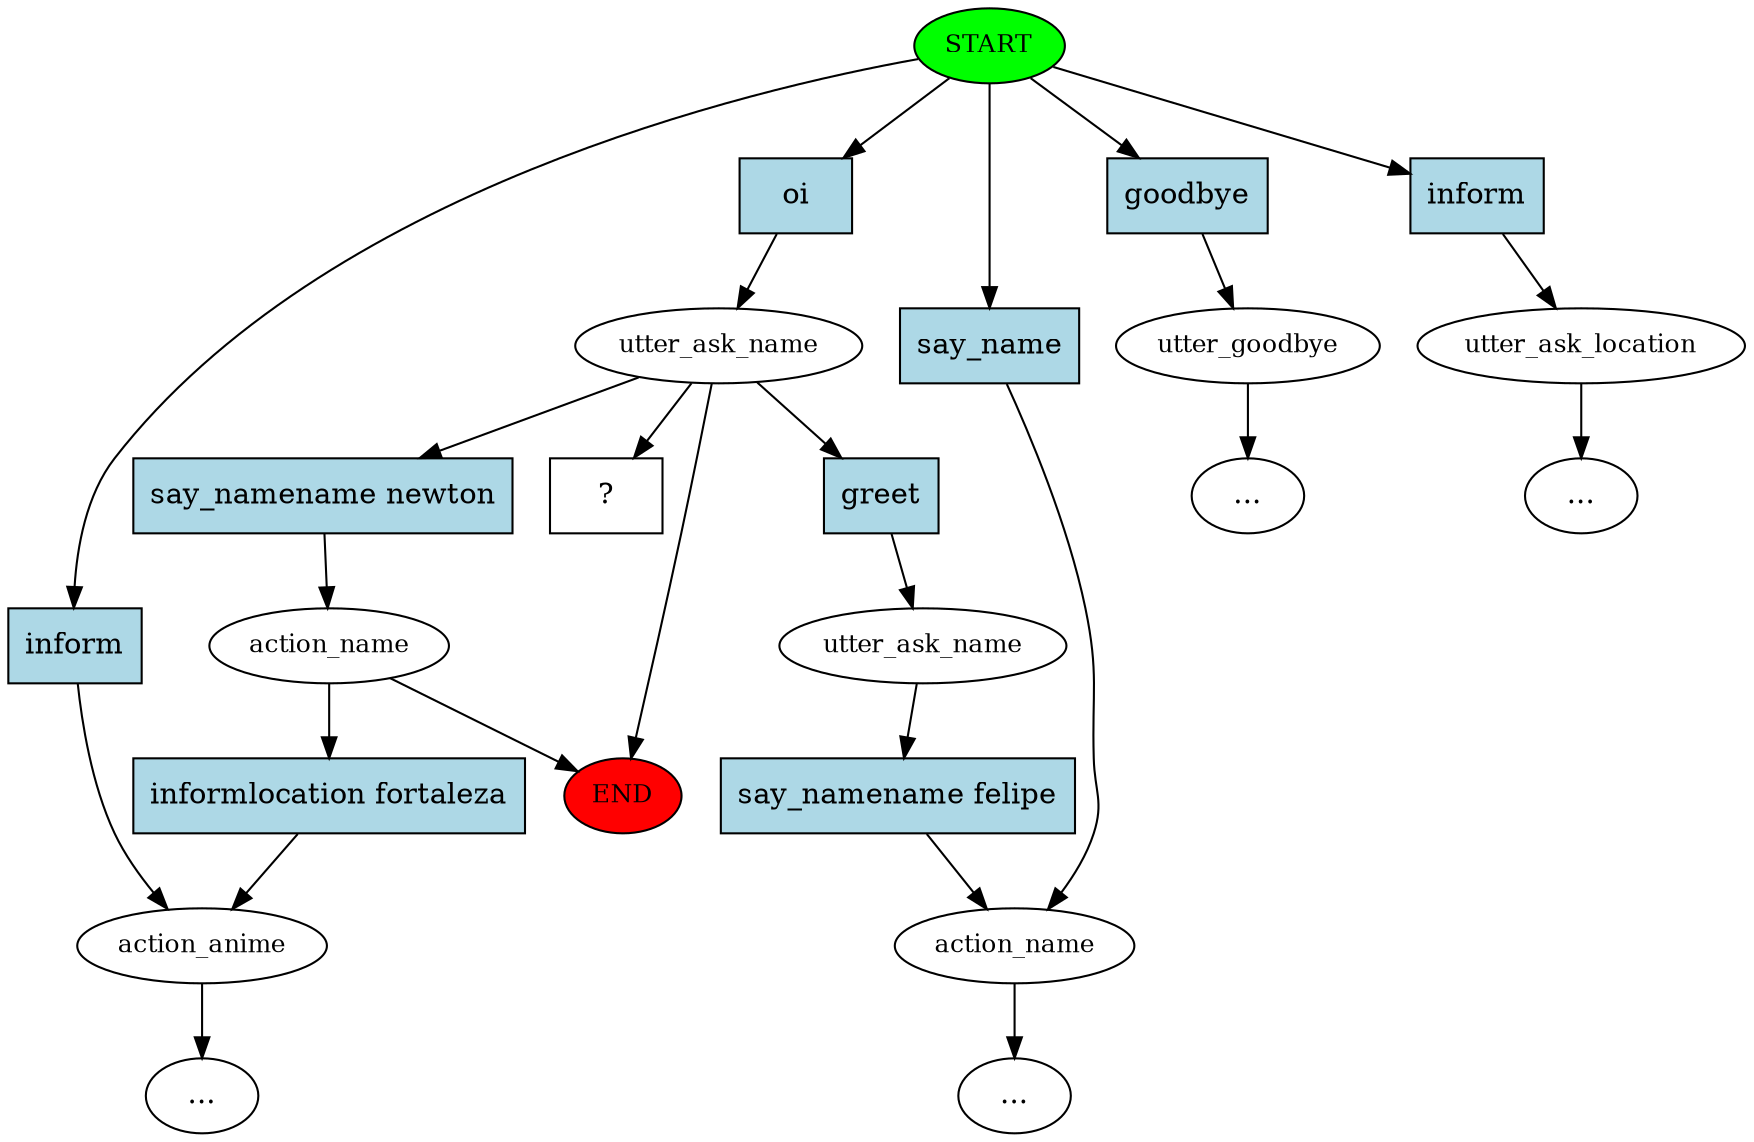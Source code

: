 digraph  {
0 [class="start active", fillcolor=green, fontsize=12, label=START, style=filled];
"-1" [class=end, fillcolor=red, fontsize=12, label=END, style=filled];
1 [class=active, fontsize=12, label=utter_ask_name];
2 [class="", fontsize=12, label=action_name];
3 [class="", fontsize=12, label=action_anime];
5 [class="", fontsize=12, label=utter_goodbye];
"-4" [class=ellipsis, label="..."];
7 [class="", fontsize=12, label=action_name];
8 [class="", fontsize=12, label=utter_ask_location];
"-7" [class=ellipsis, label="..."];
12 [class="", fontsize=12, label=utter_ask_name];
"-8" [class=ellipsis, label="..."];
"-9" [class=ellipsis, label="..."];
18 [class="intent dashed active", label="  ?  ", shape=rect];
19 [class="intent active", fillcolor=lightblue, label=oi, shape=rect, style=filled];
20 [class=intent, fillcolor=lightblue, label=goodbye, shape=rect, style=filled];
21 [class=intent, fillcolor=lightblue, label=say_name, shape=rect, style=filled];
22 [class=intent, fillcolor=lightblue, label=inform, shape=rect, style=filled];
23 [class=intent, fillcolor=lightblue, label=inform, shape=rect, style=filled];
24 [class=intent, fillcolor=lightblue, label="say_namename newton", shape=rect, style=filled];
25 [class=intent, fillcolor=lightblue, label=greet, shape=rect, style=filled];
26 [class=intent, fillcolor=lightblue, label="informlocation fortaleza", shape=rect, style=filled];
27 [class=intent, fillcolor=lightblue, label="say_namename felipe", shape=rect, style=filled];
0 -> 19  [class=active, key=0];
0 -> 20  [class="", key=0];
0 -> 21  [class="", key=0];
0 -> 22  [class="", key=0];
0 -> 23  [class="", key=0];
1 -> "-1"  [class="", key=NONE, label=""];
1 -> 18  [class=active, key=NONE, label=""];
1 -> 24  [class="", key=0];
1 -> 25  [class="", key=0];
2 -> "-1"  [class="", key=NONE, label=""];
2 -> 26  [class="", key=0];
3 -> "-9"  [class="", key=NONE, label=""];
5 -> "-4"  [class="", key=NONE, label=""];
7 -> "-8"  [class="", key=NONE, label=""];
8 -> "-7"  [class="", key=NONE, label=""];
12 -> 27  [class="", key=0];
19 -> 1  [class=active, key=0];
20 -> 5  [class="", key=0];
21 -> 7  [class="", key=0];
22 -> 8  [class="", key=0];
23 -> 3  [class="", key=0];
24 -> 2  [class="", key=0];
25 -> 12  [class="", key=0];
26 -> 3  [class="", key=0];
27 -> 7  [class="", key=0];
}
